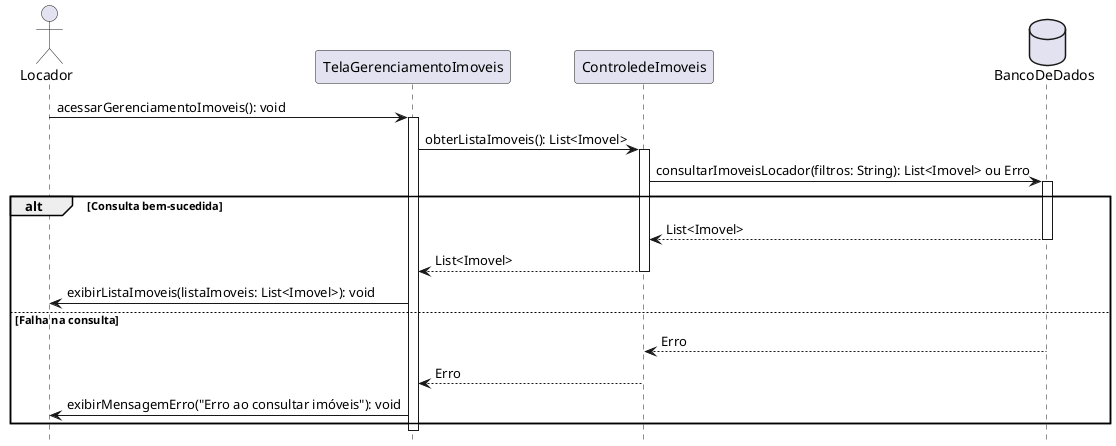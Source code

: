 @startuml "Acessar Gerenciamento de Imóveis"
hide footbox

actor Locador as locador
participant "TelaGerenciamentoImoveis" as tela_gerenciamento
participant "ControledeImoveis" as controle_imoveis
database "BancoDeDados" as bd

locador -> tela_gerenciamento: acessarGerenciamentoImoveis(): void
activate tela_gerenciamento

tela_gerenciamento -> controle_imoveis: obterListaImoveis(): List<Imovel>
activate controle_imoveis

controle_imoveis -> bd: consultarImoveisLocador(filtros: String): List<Imovel> ou Erro
activate bd

alt Consulta bem-sucedida
    bd --> controle_imoveis: List<Imovel>
    deactivate bd

    controle_imoveis --> tela_gerenciamento: List<Imovel>
    deactivate controle_imoveis

    tela_gerenciamento -> locador: exibirListaImoveis(listaImoveis: List<Imovel>): void
else Falha na consulta
    bd --> controle_imoveis: Erro
    deactivate bd

    controle_imoveis --> tela_gerenciamento: Erro
    deactivate controle_imoveis

    tela_gerenciamento -> locador: exibirMensagemErro("Erro ao consultar imóveis"): void
end

deactivate tela_gerenciamento

@enduml
